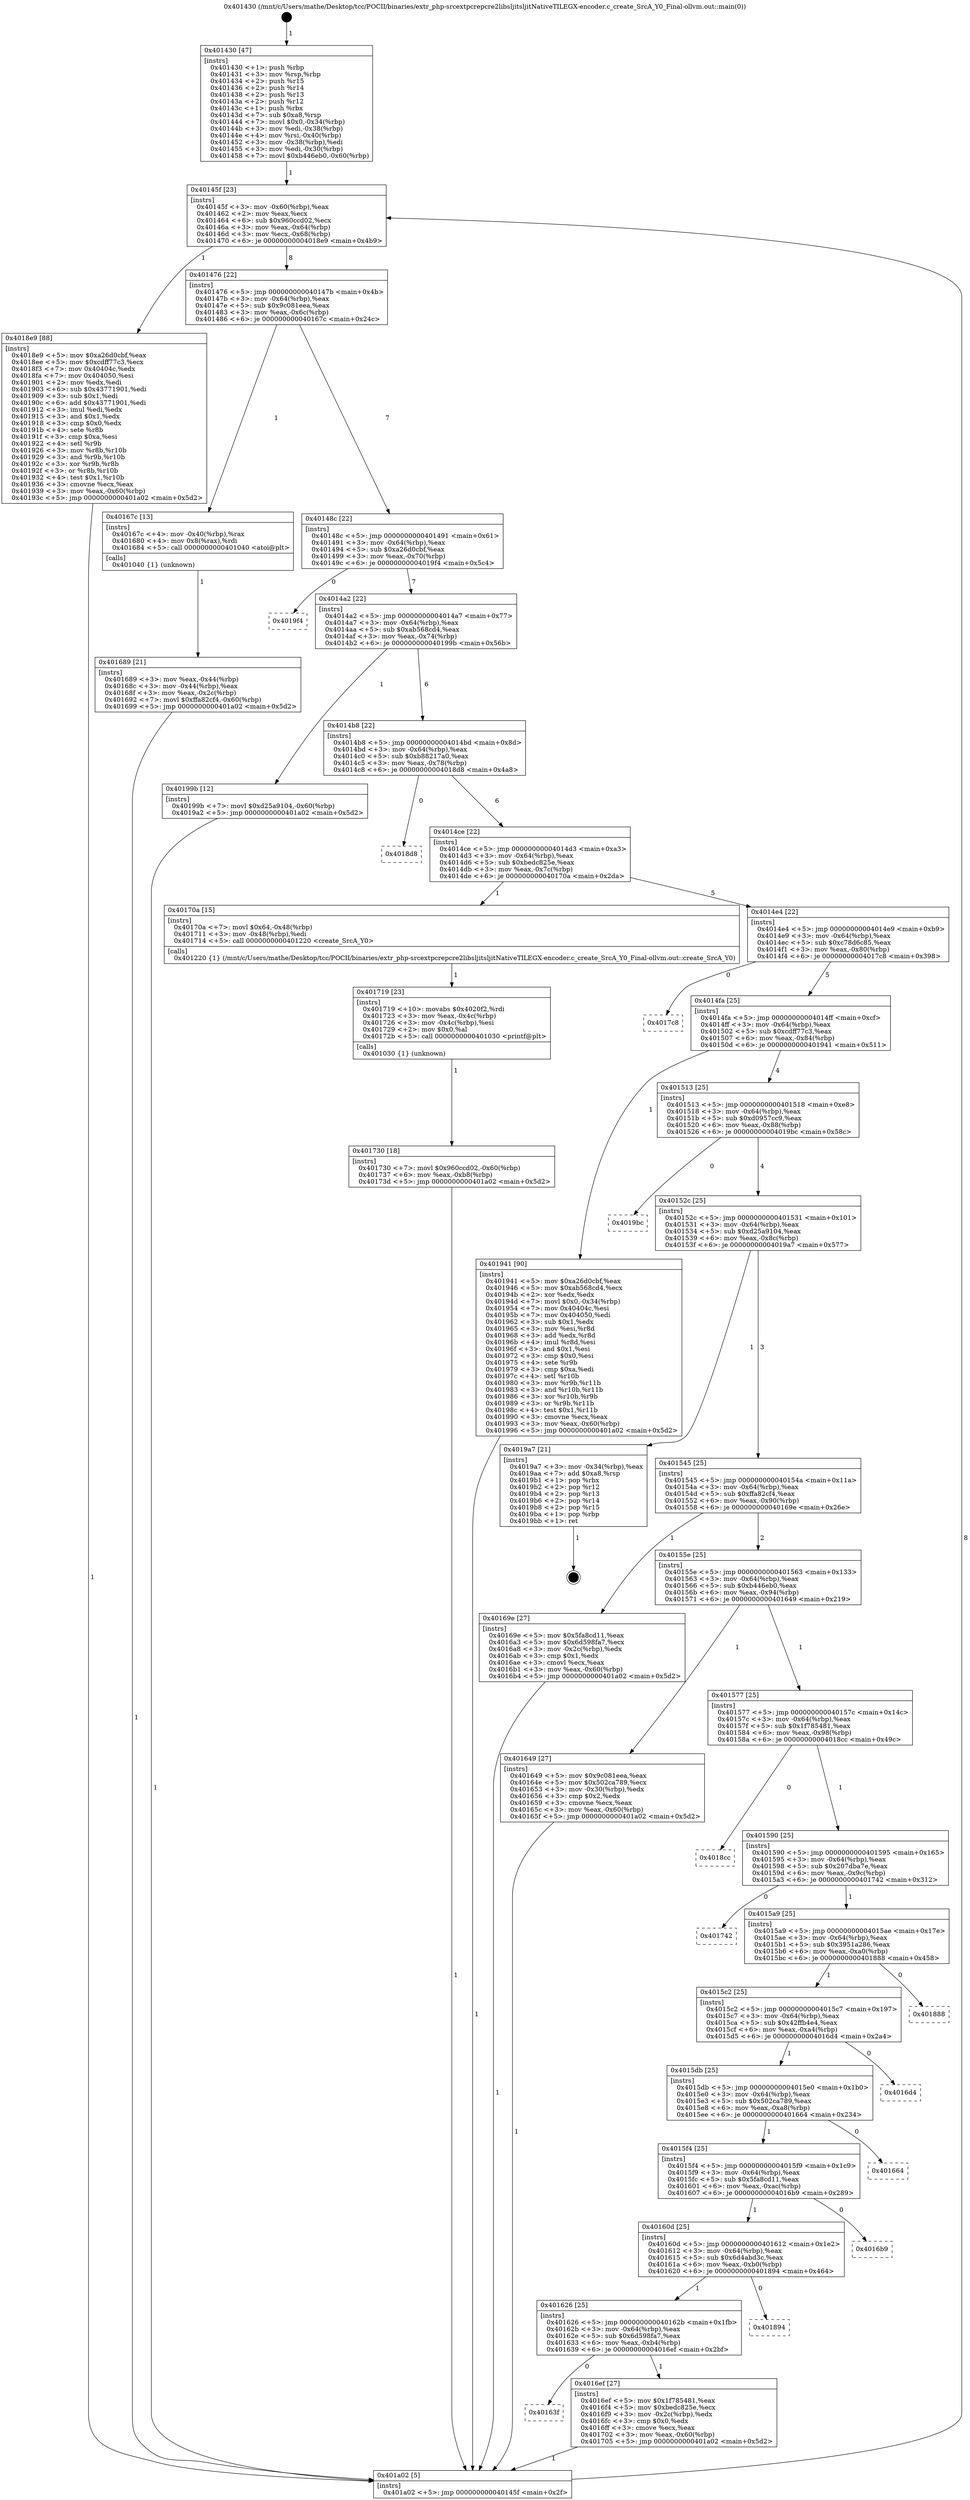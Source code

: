 digraph "0x401430" {
  label = "0x401430 (/mnt/c/Users/mathe/Desktop/tcc/POCII/binaries/extr_php-srcextpcrepcre2libsljitsljitNativeTILEGX-encoder.c_create_SrcA_Y0_Final-ollvm.out::main(0))"
  labelloc = "t"
  node[shape=record]

  Entry [label="",width=0.3,height=0.3,shape=circle,fillcolor=black,style=filled]
  "0x40145f" [label="{
     0x40145f [23]\l
     | [instrs]\l
     &nbsp;&nbsp;0x40145f \<+3\>: mov -0x60(%rbp),%eax\l
     &nbsp;&nbsp;0x401462 \<+2\>: mov %eax,%ecx\l
     &nbsp;&nbsp;0x401464 \<+6\>: sub $0x960ccd02,%ecx\l
     &nbsp;&nbsp;0x40146a \<+3\>: mov %eax,-0x64(%rbp)\l
     &nbsp;&nbsp;0x40146d \<+3\>: mov %ecx,-0x68(%rbp)\l
     &nbsp;&nbsp;0x401470 \<+6\>: je 00000000004018e9 \<main+0x4b9\>\l
  }"]
  "0x4018e9" [label="{
     0x4018e9 [88]\l
     | [instrs]\l
     &nbsp;&nbsp;0x4018e9 \<+5\>: mov $0xa26d0cbf,%eax\l
     &nbsp;&nbsp;0x4018ee \<+5\>: mov $0xcdff77c3,%ecx\l
     &nbsp;&nbsp;0x4018f3 \<+7\>: mov 0x40404c,%edx\l
     &nbsp;&nbsp;0x4018fa \<+7\>: mov 0x404050,%esi\l
     &nbsp;&nbsp;0x401901 \<+2\>: mov %edx,%edi\l
     &nbsp;&nbsp;0x401903 \<+6\>: sub $0x43771901,%edi\l
     &nbsp;&nbsp;0x401909 \<+3\>: sub $0x1,%edi\l
     &nbsp;&nbsp;0x40190c \<+6\>: add $0x43771901,%edi\l
     &nbsp;&nbsp;0x401912 \<+3\>: imul %edi,%edx\l
     &nbsp;&nbsp;0x401915 \<+3\>: and $0x1,%edx\l
     &nbsp;&nbsp;0x401918 \<+3\>: cmp $0x0,%edx\l
     &nbsp;&nbsp;0x40191b \<+4\>: sete %r8b\l
     &nbsp;&nbsp;0x40191f \<+3\>: cmp $0xa,%esi\l
     &nbsp;&nbsp;0x401922 \<+4\>: setl %r9b\l
     &nbsp;&nbsp;0x401926 \<+3\>: mov %r8b,%r10b\l
     &nbsp;&nbsp;0x401929 \<+3\>: and %r9b,%r10b\l
     &nbsp;&nbsp;0x40192c \<+3\>: xor %r9b,%r8b\l
     &nbsp;&nbsp;0x40192f \<+3\>: or %r8b,%r10b\l
     &nbsp;&nbsp;0x401932 \<+4\>: test $0x1,%r10b\l
     &nbsp;&nbsp;0x401936 \<+3\>: cmovne %ecx,%eax\l
     &nbsp;&nbsp;0x401939 \<+3\>: mov %eax,-0x60(%rbp)\l
     &nbsp;&nbsp;0x40193c \<+5\>: jmp 0000000000401a02 \<main+0x5d2\>\l
  }"]
  "0x401476" [label="{
     0x401476 [22]\l
     | [instrs]\l
     &nbsp;&nbsp;0x401476 \<+5\>: jmp 000000000040147b \<main+0x4b\>\l
     &nbsp;&nbsp;0x40147b \<+3\>: mov -0x64(%rbp),%eax\l
     &nbsp;&nbsp;0x40147e \<+5\>: sub $0x9c081eea,%eax\l
     &nbsp;&nbsp;0x401483 \<+3\>: mov %eax,-0x6c(%rbp)\l
     &nbsp;&nbsp;0x401486 \<+6\>: je 000000000040167c \<main+0x24c\>\l
  }"]
  Exit [label="",width=0.3,height=0.3,shape=circle,fillcolor=black,style=filled,peripheries=2]
  "0x40167c" [label="{
     0x40167c [13]\l
     | [instrs]\l
     &nbsp;&nbsp;0x40167c \<+4\>: mov -0x40(%rbp),%rax\l
     &nbsp;&nbsp;0x401680 \<+4\>: mov 0x8(%rax),%rdi\l
     &nbsp;&nbsp;0x401684 \<+5\>: call 0000000000401040 \<atoi@plt\>\l
     | [calls]\l
     &nbsp;&nbsp;0x401040 \{1\} (unknown)\l
  }"]
  "0x40148c" [label="{
     0x40148c [22]\l
     | [instrs]\l
     &nbsp;&nbsp;0x40148c \<+5\>: jmp 0000000000401491 \<main+0x61\>\l
     &nbsp;&nbsp;0x401491 \<+3\>: mov -0x64(%rbp),%eax\l
     &nbsp;&nbsp;0x401494 \<+5\>: sub $0xa26d0cbf,%eax\l
     &nbsp;&nbsp;0x401499 \<+3\>: mov %eax,-0x70(%rbp)\l
     &nbsp;&nbsp;0x40149c \<+6\>: je 00000000004019f4 \<main+0x5c4\>\l
  }"]
  "0x401730" [label="{
     0x401730 [18]\l
     | [instrs]\l
     &nbsp;&nbsp;0x401730 \<+7\>: movl $0x960ccd02,-0x60(%rbp)\l
     &nbsp;&nbsp;0x401737 \<+6\>: mov %eax,-0xb8(%rbp)\l
     &nbsp;&nbsp;0x40173d \<+5\>: jmp 0000000000401a02 \<main+0x5d2\>\l
  }"]
  "0x4019f4" [label="{
     0x4019f4\l
  }", style=dashed]
  "0x4014a2" [label="{
     0x4014a2 [22]\l
     | [instrs]\l
     &nbsp;&nbsp;0x4014a2 \<+5\>: jmp 00000000004014a7 \<main+0x77\>\l
     &nbsp;&nbsp;0x4014a7 \<+3\>: mov -0x64(%rbp),%eax\l
     &nbsp;&nbsp;0x4014aa \<+5\>: sub $0xab568cd4,%eax\l
     &nbsp;&nbsp;0x4014af \<+3\>: mov %eax,-0x74(%rbp)\l
     &nbsp;&nbsp;0x4014b2 \<+6\>: je 000000000040199b \<main+0x56b\>\l
  }"]
  "0x401719" [label="{
     0x401719 [23]\l
     | [instrs]\l
     &nbsp;&nbsp;0x401719 \<+10\>: movabs $0x4020f2,%rdi\l
     &nbsp;&nbsp;0x401723 \<+3\>: mov %eax,-0x4c(%rbp)\l
     &nbsp;&nbsp;0x401726 \<+3\>: mov -0x4c(%rbp),%esi\l
     &nbsp;&nbsp;0x401729 \<+2\>: mov $0x0,%al\l
     &nbsp;&nbsp;0x40172b \<+5\>: call 0000000000401030 \<printf@plt\>\l
     | [calls]\l
     &nbsp;&nbsp;0x401030 \{1\} (unknown)\l
  }"]
  "0x40199b" [label="{
     0x40199b [12]\l
     | [instrs]\l
     &nbsp;&nbsp;0x40199b \<+7\>: movl $0xd25a9104,-0x60(%rbp)\l
     &nbsp;&nbsp;0x4019a2 \<+5\>: jmp 0000000000401a02 \<main+0x5d2\>\l
  }"]
  "0x4014b8" [label="{
     0x4014b8 [22]\l
     | [instrs]\l
     &nbsp;&nbsp;0x4014b8 \<+5\>: jmp 00000000004014bd \<main+0x8d\>\l
     &nbsp;&nbsp;0x4014bd \<+3\>: mov -0x64(%rbp),%eax\l
     &nbsp;&nbsp;0x4014c0 \<+5\>: sub $0xb88217a0,%eax\l
     &nbsp;&nbsp;0x4014c5 \<+3\>: mov %eax,-0x78(%rbp)\l
     &nbsp;&nbsp;0x4014c8 \<+6\>: je 00000000004018d8 \<main+0x4a8\>\l
  }"]
  "0x40163f" [label="{
     0x40163f\l
  }", style=dashed]
  "0x4018d8" [label="{
     0x4018d8\l
  }", style=dashed]
  "0x4014ce" [label="{
     0x4014ce [22]\l
     | [instrs]\l
     &nbsp;&nbsp;0x4014ce \<+5\>: jmp 00000000004014d3 \<main+0xa3\>\l
     &nbsp;&nbsp;0x4014d3 \<+3\>: mov -0x64(%rbp),%eax\l
     &nbsp;&nbsp;0x4014d6 \<+5\>: sub $0xbedc825e,%eax\l
     &nbsp;&nbsp;0x4014db \<+3\>: mov %eax,-0x7c(%rbp)\l
     &nbsp;&nbsp;0x4014de \<+6\>: je 000000000040170a \<main+0x2da\>\l
  }"]
  "0x4016ef" [label="{
     0x4016ef [27]\l
     | [instrs]\l
     &nbsp;&nbsp;0x4016ef \<+5\>: mov $0x1f785481,%eax\l
     &nbsp;&nbsp;0x4016f4 \<+5\>: mov $0xbedc825e,%ecx\l
     &nbsp;&nbsp;0x4016f9 \<+3\>: mov -0x2c(%rbp),%edx\l
     &nbsp;&nbsp;0x4016fc \<+3\>: cmp $0x0,%edx\l
     &nbsp;&nbsp;0x4016ff \<+3\>: cmove %ecx,%eax\l
     &nbsp;&nbsp;0x401702 \<+3\>: mov %eax,-0x60(%rbp)\l
     &nbsp;&nbsp;0x401705 \<+5\>: jmp 0000000000401a02 \<main+0x5d2\>\l
  }"]
  "0x40170a" [label="{
     0x40170a [15]\l
     | [instrs]\l
     &nbsp;&nbsp;0x40170a \<+7\>: movl $0x64,-0x48(%rbp)\l
     &nbsp;&nbsp;0x401711 \<+3\>: mov -0x48(%rbp),%edi\l
     &nbsp;&nbsp;0x401714 \<+5\>: call 0000000000401220 \<create_SrcA_Y0\>\l
     | [calls]\l
     &nbsp;&nbsp;0x401220 \{1\} (/mnt/c/Users/mathe/Desktop/tcc/POCII/binaries/extr_php-srcextpcrepcre2libsljitsljitNativeTILEGX-encoder.c_create_SrcA_Y0_Final-ollvm.out::create_SrcA_Y0)\l
  }"]
  "0x4014e4" [label="{
     0x4014e4 [22]\l
     | [instrs]\l
     &nbsp;&nbsp;0x4014e4 \<+5\>: jmp 00000000004014e9 \<main+0xb9\>\l
     &nbsp;&nbsp;0x4014e9 \<+3\>: mov -0x64(%rbp),%eax\l
     &nbsp;&nbsp;0x4014ec \<+5\>: sub $0xc78d6c85,%eax\l
     &nbsp;&nbsp;0x4014f1 \<+3\>: mov %eax,-0x80(%rbp)\l
     &nbsp;&nbsp;0x4014f4 \<+6\>: je 00000000004017c8 \<main+0x398\>\l
  }"]
  "0x401626" [label="{
     0x401626 [25]\l
     | [instrs]\l
     &nbsp;&nbsp;0x401626 \<+5\>: jmp 000000000040162b \<main+0x1fb\>\l
     &nbsp;&nbsp;0x40162b \<+3\>: mov -0x64(%rbp),%eax\l
     &nbsp;&nbsp;0x40162e \<+5\>: sub $0x6d598fa7,%eax\l
     &nbsp;&nbsp;0x401633 \<+6\>: mov %eax,-0xb4(%rbp)\l
     &nbsp;&nbsp;0x401639 \<+6\>: je 00000000004016ef \<main+0x2bf\>\l
  }"]
  "0x4017c8" [label="{
     0x4017c8\l
  }", style=dashed]
  "0x4014fa" [label="{
     0x4014fa [25]\l
     | [instrs]\l
     &nbsp;&nbsp;0x4014fa \<+5\>: jmp 00000000004014ff \<main+0xcf\>\l
     &nbsp;&nbsp;0x4014ff \<+3\>: mov -0x64(%rbp),%eax\l
     &nbsp;&nbsp;0x401502 \<+5\>: sub $0xcdff77c3,%eax\l
     &nbsp;&nbsp;0x401507 \<+6\>: mov %eax,-0x84(%rbp)\l
     &nbsp;&nbsp;0x40150d \<+6\>: je 0000000000401941 \<main+0x511\>\l
  }"]
  "0x401894" [label="{
     0x401894\l
  }", style=dashed]
  "0x401941" [label="{
     0x401941 [90]\l
     | [instrs]\l
     &nbsp;&nbsp;0x401941 \<+5\>: mov $0xa26d0cbf,%eax\l
     &nbsp;&nbsp;0x401946 \<+5\>: mov $0xab568cd4,%ecx\l
     &nbsp;&nbsp;0x40194b \<+2\>: xor %edx,%edx\l
     &nbsp;&nbsp;0x40194d \<+7\>: movl $0x0,-0x34(%rbp)\l
     &nbsp;&nbsp;0x401954 \<+7\>: mov 0x40404c,%esi\l
     &nbsp;&nbsp;0x40195b \<+7\>: mov 0x404050,%edi\l
     &nbsp;&nbsp;0x401962 \<+3\>: sub $0x1,%edx\l
     &nbsp;&nbsp;0x401965 \<+3\>: mov %esi,%r8d\l
     &nbsp;&nbsp;0x401968 \<+3\>: add %edx,%r8d\l
     &nbsp;&nbsp;0x40196b \<+4\>: imul %r8d,%esi\l
     &nbsp;&nbsp;0x40196f \<+3\>: and $0x1,%esi\l
     &nbsp;&nbsp;0x401972 \<+3\>: cmp $0x0,%esi\l
     &nbsp;&nbsp;0x401975 \<+4\>: sete %r9b\l
     &nbsp;&nbsp;0x401979 \<+3\>: cmp $0xa,%edi\l
     &nbsp;&nbsp;0x40197c \<+4\>: setl %r10b\l
     &nbsp;&nbsp;0x401980 \<+3\>: mov %r9b,%r11b\l
     &nbsp;&nbsp;0x401983 \<+3\>: and %r10b,%r11b\l
     &nbsp;&nbsp;0x401986 \<+3\>: xor %r10b,%r9b\l
     &nbsp;&nbsp;0x401989 \<+3\>: or %r9b,%r11b\l
     &nbsp;&nbsp;0x40198c \<+4\>: test $0x1,%r11b\l
     &nbsp;&nbsp;0x401990 \<+3\>: cmovne %ecx,%eax\l
     &nbsp;&nbsp;0x401993 \<+3\>: mov %eax,-0x60(%rbp)\l
     &nbsp;&nbsp;0x401996 \<+5\>: jmp 0000000000401a02 \<main+0x5d2\>\l
  }"]
  "0x401513" [label="{
     0x401513 [25]\l
     | [instrs]\l
     &nbsp;&nbsp;0x401513 \<+5\>: jmp 0000000000401518 \<main+0xe8\>\l
     &nbsp;&nbsp;0x401518 \<+3\>: mov -0x64(%rbp),%eax\l
     &nbsp;&nbsp;0x40151b \<+5\>: sub $0xd0957cc9,%eax\l
     &nbsp;&nbsp;0x401520 \<+6\>: mov %eax,-0x88(%rbp)\l
     &nbsp;&nbsp;0x401526 \<+6\>: je 00000000004019bc \<main+0x58c\>\l
  }"]
  "0x40160d" [label="{
     0x40160d [25]\l
     | [instrs]\l
     &nbsp;&nbsp;0x40160d \<+5\>: jmp 0000000000401612 \<main+0x1e2\>\l
     &nbsp;&nbsp;0x401612 \<+3\>: mov -0x64(%rbp),%eax\l
     &nbsp;&nbsp;0x401615 \<+5\>: sub $0x6d4abd3c,%eax\l
     &nbsp;&nbsp;0x40161a \<+6\>: mov %eax,-0xb0(%rbp)\l
     &nbsp;&nbsp;0x401620 \<+6\>: je 0000000000401894 \<main+0x464\>\l
  }"]
  "0x4019bc" [label="{
     0x4019bc\l
  }", style=dashed]
  "0x40152c" [label="{
     0x40152c [25]\l
     | [instrs]\l
     &nbsp;&nbsp;0x40152c \<+5\>: jmp 0000000000401531 \<main+0x101\>\l
     &nbsp;&nbsp;0x401531 \<+3\>: mov -0x64(%rbp),%eax\l
     &nbsp;&nbsp;0x401534 \<+5\>: sub $0xd25a9104,%eax\l
     &nbsp;&nbsp;0x401539 \<+6\>: mov %eax,-0x8c(%rbp)\l
     &nbsp;&nbsp;0x40153f \<+6\>: je 00000000004019a7 \<main+0x577\>\l
  }"]
  "0x4016b9" [label="{
     0x4016b9\l
  }", style=dashed]
  "0x4019a7" [label="{
     0x4019a7 [21]\l
     | [instrs]\l
     &nbsp;&nbsp;0x4019a7 \<+3\>: mov -0x34(%rbp),%eax\l
     &nbsp;&nbsp;0x4019aa \<+7\>: add $0xa8,%rsp\l
     &nbsp;&nbsp;0x4019b1 \<+1\>: pop %rbx\l
     &nbsp;&nbsp;0x4019b2 \<+2\>: pop %r12\l
     &nbsp;&nbsp;0x4019b4 \<+2\>: pop %r13\l
     &nbsp;&nbsp;0x4019b6 \<+2\>: pop %r14\l
     &nbsp;&nbsp;0x4019b8 \<+2\>: pop %r15\l
     &nbsp;&nbsp;0x4019ba \<+1\>: pop %rbp\l
     &nbsp;&nbsp;0x4019bb \<+1\>: ret\l
  }"]
  "0x401545" [label="{
     0x401545 [25]\l
     | [instrs]\l
     &nbsp;&nbsp;0x401545 \<+5\>: jmp 000000000040154a \<main+0x11a\>\l
     &nbsp;&nbsp;0x40154a \<+3\>: mov -0x64(%rbp),%eax\l
     &nbsp;&nbsp;0x40154d \<+5\>: sub $0xffa82cf4,%eax\l
     &nbsp;&nbsp;0x401552 \<+6\>: mov %eax,-0x90(%rbp)\l
     &nbsp;&nbsp;0x401558 \<+6\>: je 000000000040169e \<main+0x26e\>\l
  }"]
  "0x4015f4" [label="{
     0x4015f4 [25]\l
     | [instrs]\l
     &nbsp;&nbsp;0x4015f4 \<+5\>: jmp 00000000004015f9 \<main+0x1c9\>\l
     &nbsp;&nbsp;0x4015f9 \<+3\>: mov -0x64(%rbp),%eax\l
     &nbsp;&nbsp;0x4015fc \<+5\>: sub $0x5fa8cd11,%eax\l
     &nbsp;&nbsp;0x401601 \<+6\>: mov %eax,-0xac(%rbp)\l
     &nbsp;&nbsp;0x401607 \<+6\>: je 00000000004016b9 \<main+0x289\>\l
  }"]
  "0x40169e" [label="{
     0x40169e [27]\l
     | [instrs]\l
     &nbsp;&nbsp;0x40169e \<+5\>: mov $0x5fa8cd11,%eax\l
     &nbsp;&nbsp;0x4016a3 \<+5\>: mov $0x6d598fa7,%ecx\l
     &nbsp;&nbsp;0x4016a8 \<+3\>: mov -0x2c(%rbp),%edx\l
     &nbsp;&nbsp;0x4016ab \<+3\>: cmp $0x1,%edx\l
     &nbsp;&nbsp;0x4016ae \<+3\>: cmovl %ecx,%eax\l
     &nbsp;&nbsp;0x4016b1 \<+3\>: mov %eax,-0x60(%rbp)\l
     &nbsp;&nbsp;0x4016b4 \<+5\>: jmp 0000000000401a02 \<main+0x5d2\>\l
  }"]
  "0x40155e" [label="{
     0x40155e [25]\l
     | [instrs]\l
     &nbsp;&nbsp;0x40155e \<+5\>: jmp 0000000000401563 \<main+0x133\>\l
     &nbsp;&nbsp;0x401563 \<+3\>: mov -0x64(%rbp),%eax\l
     &nbsp;&nbsp;0x401566 \<+5\>: sub $0xb446eb0,%eax\l
     &nbsp;&nbsp;0x40156b \<+6\>: mov %eax,-0x94(%rbp)\l
     &nbsp;&nbsp;0x401571 \<+6\>: je 0000000000401649 \<main+0x219\>\l
  }"]
  "0x401664" [label="{
     0x401664\l
  }", style=dashed]
  "0x401649" [label="{
     0x401649 [27]\l
     | [instrs]\l
     &nbsp;&nbsp;0x401649 \<+5\>: mov $0x9c081eea,%eax\l
     &nbsp;&nbsp;0x40164e \<+5\>: mov $0x502ca789,%ecx\l
     &nbsp;&nbsp;0x401653 \<+3\>: mov -0x30(%rbp),%edx\l
     &nbsp;&nbsp;0x401656 \<+3\>: cmp $0x2,%edx\l
     &nbsp;&nbsp;0x401659 \<+3\>: cmovne %ecx,%eax\l
     &nbsp;&nbsp;0x40165c \<+3\>: mov %eax,-0x60(%rbp)\l
     &nbsp;&nbsp;0x40165f \<+5\>: jmp 0000000000401a02 \<main+0x5d2\>\l
  }"]
  "0x401577" [label="{
     0x401577 [25]\l
     | [instrs]\l
     &nbsp;&nbsp;0x401577 \<+5\>: jmp 000000000040157c \<main+0x14c\>\l
     &nbsp;&nbsp;0x40157c \<+3\>: mov -0x64(%rbp),%eax\l
     &nbsp;&nbsp;0x40157f \<+5\>: sub $0x1f785481,%eax\l
     &nbsp;&nbsp;0x401584 \<+6\>: mov %eax,-0x98(%rbp)\l
     &nbsp;&nbsp;0x40158a \<+6\>: je 00000000004018cc \<main+0x49c\>\l
  }"]
  "0x401a02" [label="{
     0x401a02 [5]\l
     | [instrs]\l
     &nbsp;&nbsp;0x401a02 \<+5\>: jmp 000000000040145f \<main+0x2f\>\l
  }"]
  "0x401430" [label="{
     0x401430 [47]\l
     | [instrs]\l
     &nbsp;&nbsp;0x401430 \<+1\>: push %rbp\l
     &nbsp;&nbsp;0x401431 \<+3\>: mov %rsp,%rbp\l
     &nbsp;&nbsp;0x401434 \<+2\>: push %r15\l
     &nbsp;&nbsp;0x401436 \<+2\>: push %r14\l
     &nbsp;&nbsp;0x401438 \<+2\>: push %r13\l
     &nbsp;&nbsp;0x40143a \<+2\>: push %r12\l
     &nbsp;&nbsp;0x40143c \<+1\>: push %rbx\l
     &nbsp;&nbsp;0x40143d \<+7\>: sub $0xa8,%rsp\l
     &nbsp;&nbsp;0x401444 \<+7\>: movl $0x0,-0x34(%rbp)\l
     &nbsp;&nbsp;0x40144b \<+3\>: mov %edi,-0x38(%rbp)\l
     &nbsp;&nbsp;0x40144e \<+4\>: mov %rsi,-0x40(%rbp)\l
     &nbsp;&nbsp;0x401452 \<+3\>: mov -0x38(%rbp),%edi\l
     &nbsp;&nbsp;0x401455 \<+3\>: mov %edi,-0x30(%rbp)\l
     &nbsp;&nbsp;0x401458 \<+7\>: movl $0xb446eb0,-0x60(%rbp)\l
  }"]
  "0x401689" [label="{
     0x401689 [21]\l
     | [instrs]\l
     &nbsp;&nbsp;0x401689 \<+3\>: mov %eax,-0x44(%rbp)\l
     &nbsp;&nbsp;0x40168c \<+3\>: mov -0x44(%rbp),%eax\l
     &nbsp;&nbsp;0x40168f \<+3\>: mov %eax,-0x2c(%rbp)\l
     &nbsp;&nbsp;0x401692 \<+7\>: movl $0xffa82cf4,-0x60(%rbp)\l
     &nbsp;&nbsp;0x401699 \<+5\>: jmp 0000000000401a02 \<main+0x5d2\>\l
  }"]
  "0x4015db" [label="{
     0x4015db [25]\l
     | [instrs]\l
     &nbsp;&nbsp;0x4015db \<+5\>: jmp 00000000004015e0 \<main+0x1b0\>\l
     &nbsp;&nbsp;0x4015e0 \<+3\>: mov -0x64(%rbp),%eax\l
     &nbsp;&nbsp;0x4015e3 \<+5\>: sub $0x502ca789,%eax\l
     &nbsp;&nbsp;0x4015e8 \<+6\>: mov %eax,-0xa8(%rbp)\l
     &nbsp;&nbsp;0x4015ee \<+6\>: je 0000000000401664 \<main+0x234\>\l
  }"]
  "0x4018cc" [label="{
     0x4018cc\l
  }", style=dashed]
  "0x401590" [label="{
     0x401590 [25]\l
     | [instrs]\l
     &nbsp;&nbsp;0x401590 \<+5\>: jmp 0000000000401595 \<main+0x165\>\l
     &nbsp;&nbsp;0x401595 \<+3\>: mov -0x64(%rbp),%eax\l
     &nbsp;&nbsp;0x401598 \<+5\>: sub $0x207dba7e,%eax\l
     &nbsp;&nbsp;0x40159d \<+6\>: mov %eax,-0x9c(%rbp)\l
     &nbsp;&nbsp;0x4015a3 \<+6\>: je 0000000000401742 \<main+0x312\>\l
  }"]
  "0x4016d4" [label="{
     0x4016d4\l
  }", style=dashed]
  "0x401742" [label="{
     0x401742\l
  }", style=dashed]
  "0x4015a9" [label="{
     0x4015a9 [25]\l
     | [instrs]\l
     &nbsp;&nbsp;0x4015a9 \<+5\>: jmp 00000000004015ae \<main+0x17e\>\l
     &nbsp;&nbsp;0x4015ae \<+3\>: mov -0x64(%rbp),%eax\l
     &nbsp;&nbsp;0x4015b1 \<+5\>: sub $0x3951a286,%eax\l
     &nbsp;&nbsp;0x4015b6 \<+6\>: mov %eax,-0xa0(%rbp)\l
     &nbsp;&nbsp;0x4015bc \<+6\>: je 0000000000401888 \<main+0x458\>\l
  }"]
  "0x4015c2" [label="{
     0x4015c2 [25]\l
     | [instrs]\l
     &nbsp;&nbsp;0x4015c2 \<+5\>: jmp 00000000004015c7 \<main+0x197\>\l
     &nbsp;&nbsp;0x4015c7 \<+3\>: mov -0x64(%rbp),%eax\l
     &nbsp;&nbsp;0x4015ca \<+5\>: sub $0x42ffb4e4,%eax\l
     &nbsp;&nbsp;0x4015cf \<+6\>: mov %eax,-0xa4(%rbp)\l
     &nbsp;&nbsp;0x4015d5 \<+6\>: je 00000000004016d4 \<main+0x2a4\>\l
  }"]
  "0x401888" [label="{
     0x401888\l
  }", style=dashed]
  Entry -> "0x401430" [label=" 1"]
  "0x40145f" -> "0x4018e9" [label=" 1"]
  "0x40145f" -> "0x401476" [label=" 8"]
  "0x4019a7" -> Exit [label=" 1"]
  "0x401476" -> "0x40167c" [label=" 1"]
  "0x401476" -> "0x40148c" [label=" 7"]
  "0x40199b" -> "0x401a02" [label=" 1"]
  "0x40148c" -> "0x4019f4" [label=" 0"]
  "0x40148c" -> "0x4014a2" [label=" 7"]
  "0x401941" -> "0x401a02" [label=" 1"]
  "0x4014a2" -> "0x40199b" [label=" 1"]
  "0x4014a2" -> "0x4014b8" [label=" 6"]
  "0x4018e9" -> "0x401a02" [label=" 1"]
  "0x4014b8" -> "0x4018d8" [label=" 0"]
  "0x4014b8" -> "0x4014ce" [label=" 6"]
  "0x401730" -> "0x401a02" [label=" 1"]
  "0x4014ce" -> "0x40170a" [label=" 1"]
  "0x4014ce" -> "0x4014e4" [label=" 5"]
  "0x401719" -> "0x401730" [label=" 1"]
  "0x4014e4" -> "0x4017c8" [label=" 0"]
  "0x4014e4" -> "0x4014fa" [label=" 5"]
  "0x4016ef" -> "0x401a02" [label=" 1"]
  "0x4014fa" -> "0x401941" [label=" 1"]
  "0x4014fa" -> "0x401513" [label=" 4"]
  "0x401626" -> "0x40163f" [label=" 0"]
  "0x401513" -> "0x4019bc" [label=" 0"]
  "0x401513" -> "0x40152c" [label=" 4"]
  "0x40170a" -> "0x401719" [label=" 1"]
  "0x40152c" -> "0x4019a7" [label=" 1"]
  "0x40152c" -> "0x401545" [label=" 3"]
  "0x40160d" -> "0x401626" [label=" 1"]
  "0x401545" -> "0x40169e" [label=" 1"]
  "0x401545" -> "0x40155e" [label=" 2"]
  "0x401626" -> "0x4016ef" [label=" 1"]
  "0x40155e" -> "0x401649" [label=" 1"]
  "0x40155e" -> "0x401577" [label=" 1"]
  "0x401649" -> "0x401a02" [label=" 1"]
  "0x401430" -> "0x40145f" [label=" 1"]
  "0x401a02" -> "0x40145f" [label=" 8"]
  "0x40167c" -> "0x401689" [label=" 1"]
  "0x401689" -> "0x401a02" [label=" 1"]
  "0x40169e" -> "0x401a02" [label=" 1"]
  "0x4015f4" -> "0x40160d" [label=" 1"]
  "0x401577" -> "0x4018cc" [label=" 0"]
  "0x401577" -> "0x401590" [label=" 1"]
  "0x40160d" -> "0x401894" [label=" 0"]
  "0x401590" -> "0x401742" [label=" 0"]
  "0x401590" -> "0x4015a9" [label=" 1"]
  "0x4015db" -> "0x4015f4" [label=" 1"]
  "0x4015a9" -> "0x401888" [label=" 0"]
  "0x4015a9" -> "0x4015c2" [label=" 1"]
  "0x4015db" -> "0x401664" [label=" 0"]
  "0x4015c2" -> "0x4016d4" [label=" 0"]
  "0x4015c2" -> "0x4015db" [label=" 1"]
  "0x4015f4" -> "0x4016b9" [label=" 0"]
}
